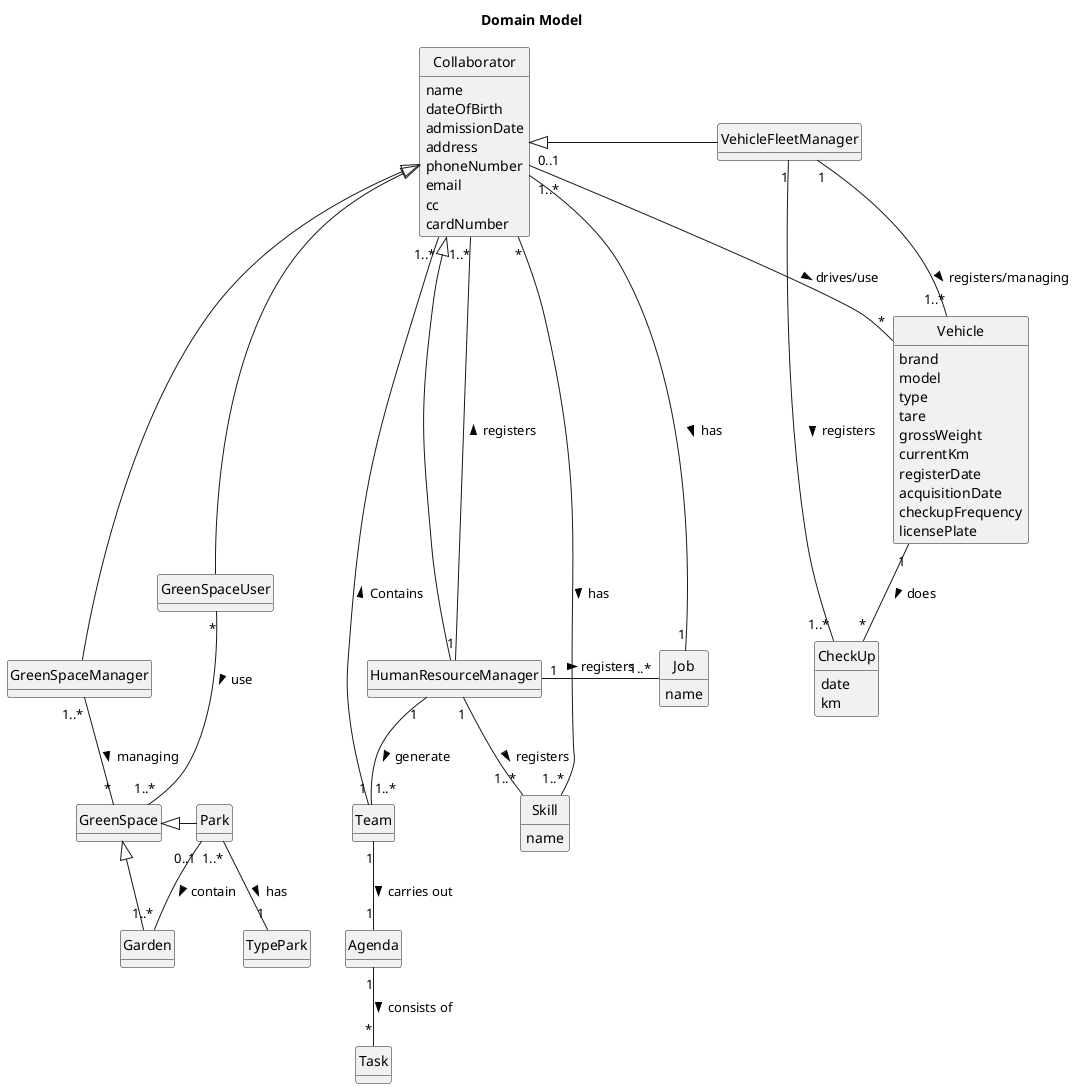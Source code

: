 @startuml
skinparam monochrome true
skinparam packageStyle rectangle
skinparam shadowing false
skinparam classAttributeIconSize 0
hide circle
hide methods

title Domain Model


class Collaborator {
    name
    dateOfBirth
    admissionDate
    address
    phoneNumber
    email
    cc
    cardNumber

}
class VehicleFleetManager {
}

class HumanResourceManager {
}

class GreenSpaceManager{
}

class GreenSpaceUser{
}

class Team{
}

class Agenda{
}

class Task{
}

class Vehicle{
    brand
    model
    type
    tare
    grossWeight
    currentKm
    registerDate
    acquisitionDate
    checkupFrequency
    licensePlate
}

class CheckUp{
    date
    km
}

class Skill{
    name
}

class Job{
    name
}

class Park{
}

class GreenSpace{
}

class Garden{
}

class TypePark{}


GreenSpace <|- Park
GreenSpace <|-- Garden
Park "1..*" -- "1" TypePark : has >
Park "0..1" -- "1..*" Garden : contain >



Collaborator  <|--  HumanResourceManager
Collaborator <|- VehicleFleetManager
Collaborator <|--- GreenSpaceManager
Collaborator <|-- GreenSpaceUser

HumanResourceManager "1" --- "1..*" Collaborator : registers >
HumanResourceManager "1" - "1..*" Job : registers >
HumanResourceManager "1" -- "1..*" Skill : registers >
HumanResourceManager "1" -- "1..*" Team : generate >


Collaborator "0..1" -- "*" Vehicle : drives/use >
Collaborator "1..*" ---- "1" Team : Contains <

Team "1" -- "1" Agenda : carries out >

Agenda "1" -- "*" Task : consists of >

Vehicle "1" -- "*" CheckUp :  does >

Skill "1..*" -- "*" Collaborator : has <

Job "1" -- "1..*" Collaborator : has <

VehicleFleetManager "1" -- "1..*" Vehicle : registers/managing >
VehicleFleetManager "1" -- "1..*" CheckUp : registers >

GreenSpaceManager "1..*" -- "*" GreenSpace :  managing >
GreenSpaceUser "*" -- "1..*" GreenSpace :  use >

@enduml